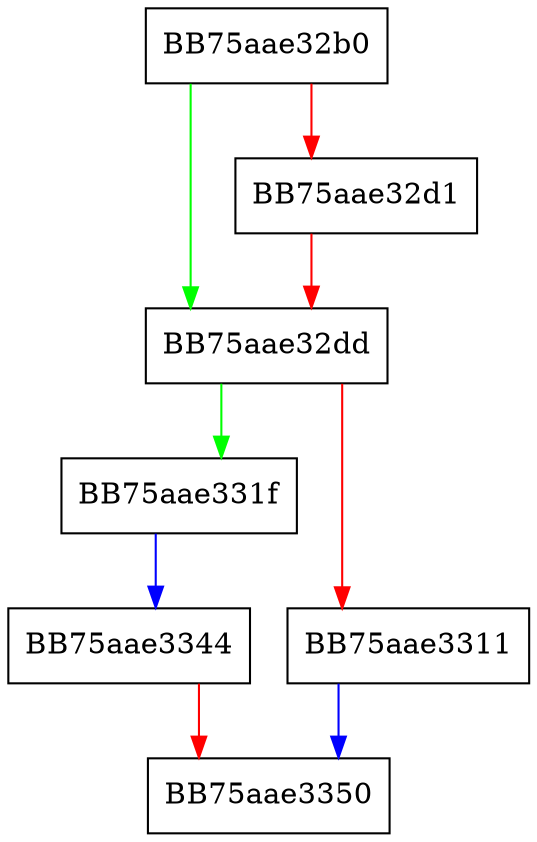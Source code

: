 digraph FpCacheRemove {
  node [shape="box"];
  graph [splines=ortho];
  BB75aae32b0 -> BB75aae32dd [color="green"];
  BB75aae32b0 -> BB75aae32d1 [color="red"];
  BB75aae32d1 -> BB75aae32dd [color="red"];
  BB75aae32dd -> BB75aae331f [color="green"];
  BB75aae32dd -> BB75aae3311 [color="red"];
  BB75aae3311 -> BB75aae3350 [color="blue"];
  BB75aae331f -> BB75aae3344 [color="blue"];
  BB75aae3344 -> BB75aae3350 [color="red"];
}